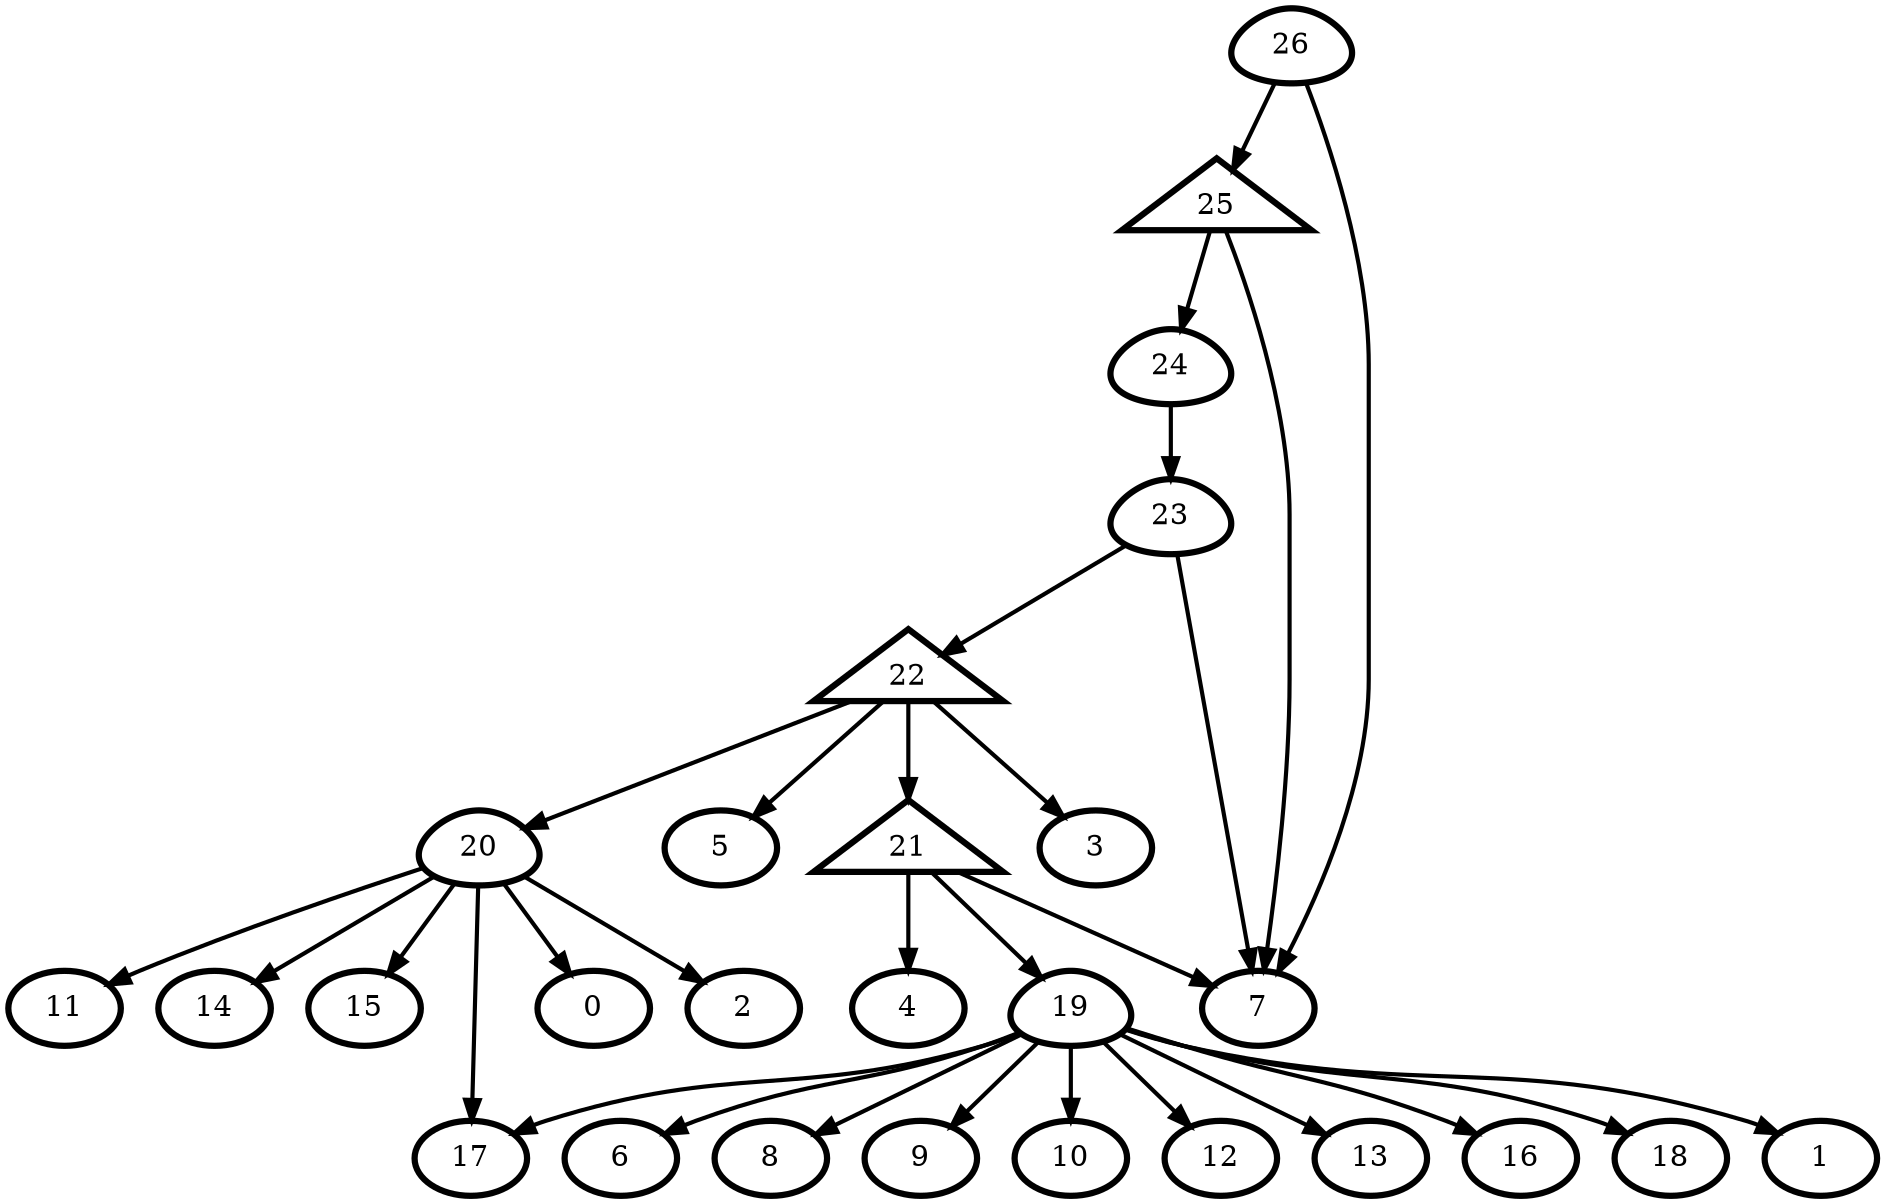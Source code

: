 digraph G {
    0 [penwidth=3,label="0"]
    1 [penwidth=3,label="1"]
    2 [penwidth=3,label="2"]
    3 [penwidth=3,label="3"]
    4 [penwidth=3,label="4"]
    5 [penwidth=3,label="5"]
    6 [penwidth=3,label="6"]
    7 [penwidth=3,label="7"]
    8 [penwidth=3,label="8"]
    9 [penwidth=3,label="9"]
    10 [penwidth=3,label="10"]
    11 [penwidth=3,label="11"]
    12 [penwidth=3,label="12"]
    13 [penwidth=3,label="13"]
    14 [penwidth=3,label="14"]
    15 [penwidth=3,label="15"]
    16 [penwidth=3,label="16"]
    17 [penwidth=3,label="17"]
    18 [penwidth=3,label="18"]
    19 [penwidth=3,label="19",shape = "egg"]
    20 [penwidth=3,label="20",shape = "egg"]
    21 [penwidth=3,label="23",shape = "egg"]
    22 [penwidth=3,label="24",shape = "egg"]
    23 [penwidth=3,label="21",shape = "triangle"]
    24 [penwidth=3,label="22",shape = "triangle"]
    25 [penwidth=3,label="25",shape = "triangle"]
    26 [penwidth=3,label="26",shape = "egg"]

    19 -> 9 [penwidth=2]
    19 -> 13 [penwidth=2]
    19 -> 17 [penwidth=2]
    19 -> 16 [penwidth=2]
    19 -> 18 [penwidth=2]
    19 -> 12 [penwidth=2]
    19 -> 1 [penwidth=2]
    19 -> 6 [penwidth=2]
    19 -> 8 [penwidth=2]
    19 -> 10 [penwidth=2]
    20 -> 17 [penwidth=2]
    20 -> 0 [penwidth=2]
    20 -> 11 [penwidth=2]
    20 -> 15 [penwidth=2]
    20 -> 2 [penwidth=2]
    20 -> 14 [penwidth=2]
    23 -> 4 [penwidth=2]
    23 -> 19 [penwidth=2]
    23 -> 7 [penwidth=2]
    24 -> 3 [penwidth=2]
    24 -> 23 [penwidth=2]
    24 -> 20 [penwidth=2]
    24 -> 5 [penwidth=2]
    21 -> 24 [penwidth=2]
    21 -> 7 [penwidth=2]
    22 -> 21 [penwidth=2]
    25 -> 22 [penwidth=2]
    25 -> 7 [penwidth=2]
    26 -> 25 [penwidth=2]
    26 -> 7 [penwidth=2]
}